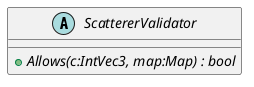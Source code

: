 @startuml
abstract class ScattererValidator {
    + {abstract} Allows(c:IntVec3, map:Map) : bool
}
@enduml
